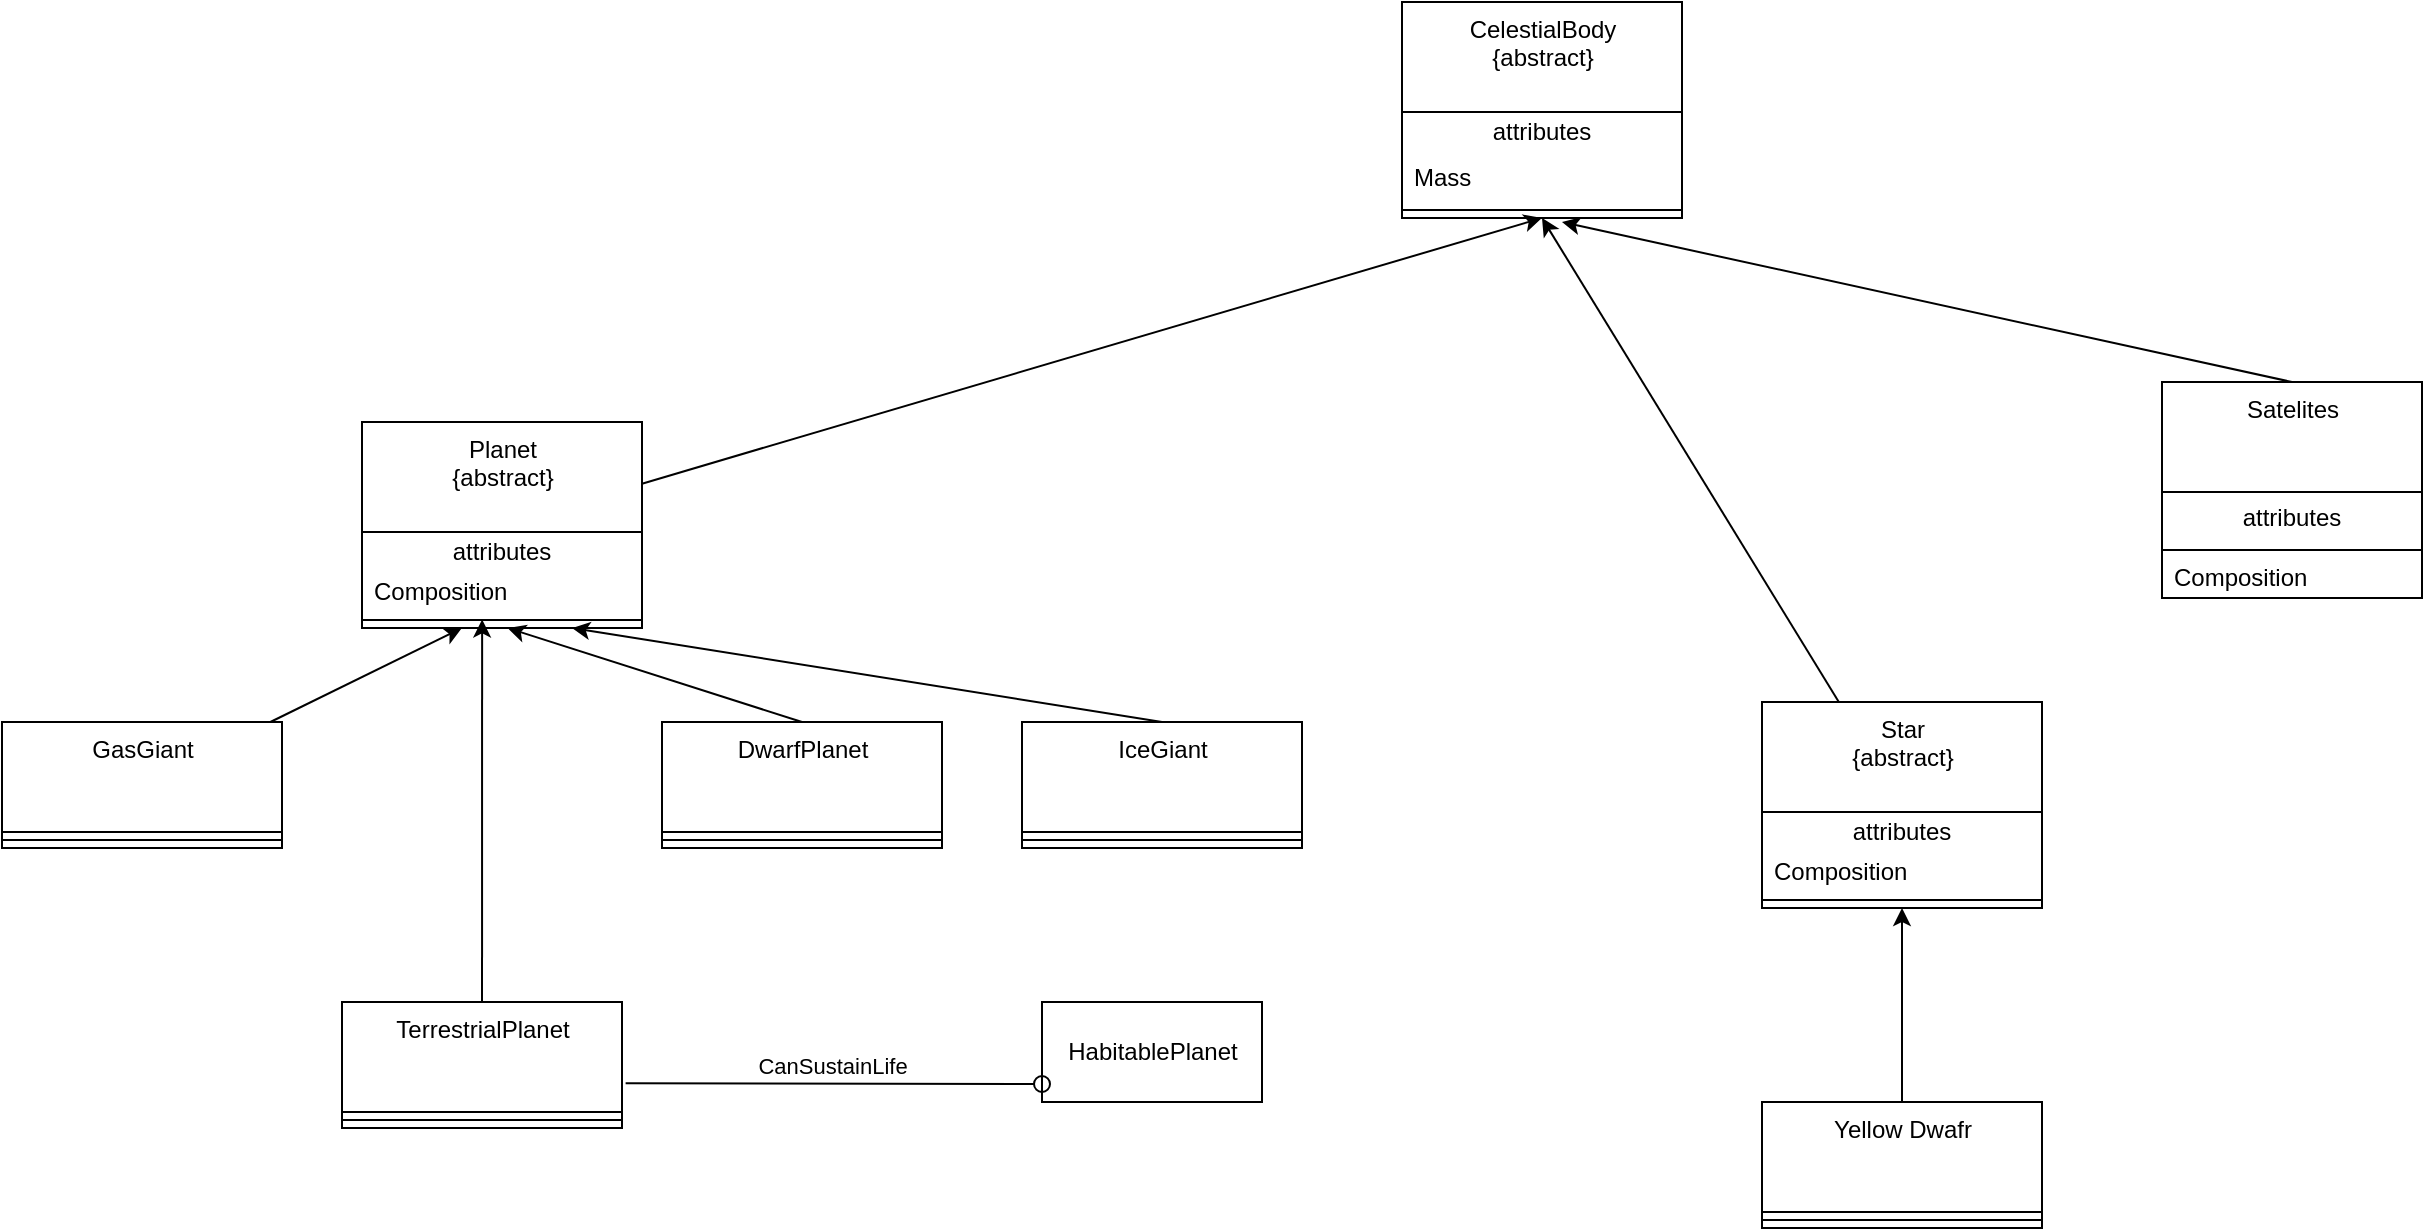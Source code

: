 <mxfile>
    <diagram id="M0UPiTCGxC718GvUWBwS" name="Page-1">
        <mxGraphModel dx="1106" dy="893" grid="0" gridSize="10" guides="1" tooltips="1" connect="1" arrows="1" fold="1" page="0" pageScale="1" pageWidth="850" pageHeight="1100" background="none" math="0" shadow="0">
            <root>
                <mxCell id="0"/>
                <mxCell id="1" parent="0"/>
                <mxCell id="2" value="CelestialBody&lt;br&gt;{abstract}" style="swimlane;fontStyle=0;align=center;verticalAlign=top;childLayout=stackLayout;horizontal=1;startSize=55;horizontalStack=0;resizeParent=1;resizeParentMax=0;resizeLast=0;collapsible=0;marginBottom=0;html=1;labelBackgroundColor=none;fontColor=default;" parent="1" vertex="1">
                    <mxGeometry x="710" y="10" width="140" height="108" as="geometry"/>
                </mxCell>
                <mxCell id="3" value="attributes" style="text;html=1;strokeColor=none;fillColor=none;align=center;verticalAlign=middle;spacingLeft=4;spacingRight=4;overflow=hidden;rotatable=0;points=[[0,0.5],[1,0.5]];portConstraint=eastwest;labelBackgroundColor=none;fontColor=default;" parent="2" vertex="1">
                    <mxGeometry y="55" width="140" height="20" as="geometry"/>
                </mxCell>
                <mxCell id="4" value="Mass" style="text;html=1;strokeColor=none;fillColor=none;align=left;verticalAlign=middle;spacingLeft=4;spacingRight=4;overflow=hidden;rotatable=0;points=[[0,0.5],[1,0.5]];portConstraint=eastwest;labelBackgroundColor=none;fontColor=default;" parent="2" vertex="1">
                    <mxGeometry y="75" width="140" height="25" as="geometry"/>
                </mxCell>
                <mxCell id="7" value="" style="line;strokeWidth=1;fillColor=none;align=left;verticalAlign=middle;spacingTop=-1;spacingLeft=3;spacingRight=3;rotatable=0;labelPosition=right;points=[];portConstraint=eastwest;labelBackgroundColor=none;fontColor=default;" parent="2" vertex="1">
                    <mxGeometry y="100" width="140" height="8" as="geometry"/>
                </mxCell>
                <mxCell id="46" style="edgeStyle=none;html=1;entryX=0.5;entryY=1;entryDx=0;entryDy=0;labelBackgroundColor=none;fontColor=default;" parent="1" source="10" target="2" edge="1">
                    <mxGeometry relative="1" as="geometry">
                        <mxPoint x="560" y="170" as="targetPoint"/>
                    </mxGeometry>
                </mxCell>
                <mxCell id="10" value="Planet&lt;br&gt;{abstract}" style="swimlane;fontStyle=0;align=center;verticalAlign=top;childLayout=stackLayout;horizontal=1;startSize=55;horizontalStack=0;resizeParent=1;resizeParentMax=0;resizeLast=0;collapsible=0;marginBottom=0;html=1;labelBackgroundColor=none;fontColor=default;" parent="1" vertex="1">
                    <mxGeometry x="190" y="220" width="140" height="103" as="geometry"/>
                </mxCell>
                <mxCell id="11" value="attributes" style="text;html=1;strokeColor=none;fillColor=none;align=center;verticalAlign=middle;spacingLeft=4;spacingRight=4;overflow=hidden;rotatable=0;points=[[0,0.5],[1,0.5]];portConstraint=eastwest;labelBackgroundColor=none;fontColor=default;" parent="10" vertex="1">
                    <mxGeometry y="55" width="140" height="20" as="geometry"/>
                </mxCell>
                <mxCell id="12" value="Composition" style="text;html=1;strokeColor=none;fillColor=none;align=left;verticalAlign=middle;spacingLeft=4;spacingRight=4;overflow=hidden;rotatable=0;points=[[0,0.5],[1,0.5]];portConstraint=eastwest;labelBackgroundColor=none;fontColor=default;" parent="10" vertex="1">
                    <mxGeometry y="75" width="140" height="20" as="geometry"/>
                </mxCell>
                <mxCell id="15" value="" style="line;strokeWidth=1;fillColor=none;align=left;verticalAlign=middle;spacingTop=-1;spacingLeft=3;spacingRight=3;rotatable=0;labelPosition=right;points=[];portConstraint=eastwest;labelBackgroundColor=none;fontColor=default;" parent="10" vertex="1">
                    <mxGeometry y="95" width="140" height="8" as="geometry"/>
                </mxCell>
                <mxCell id="51" style="edgeStyle=none;html=1;entryX=0.357;entryY=1;entryDx=0;entryDy=0;entryPerimeter=0;labelBackgroundColor=none;fontColor=default;" parent="1" source="18" target="15" edge="1">
                    <mxGeometry relative="1" as="geometry"/>
                </mxCell>
                <mxCell id="18" value="GasGiant" style="swimlane;fontStyle=0;align=center;verticalAlign=top;childLayout=stackLayout;horizontal=1;startSize=55;horizontalStack=0;resizeParent=1;resizeParentMax=0;resizeLast=0;collapsible=0;marginBottom=0;html=1;labelBackgroundColor=none;fontColor=default;" parent="1" vertex="1">
                    <mxGeometry x="10" y="370" width="140" height="63" as="geometry"/>
                </mxCell>
                <mxCell id="21" value="" style="line;strokeWidth=1;fillColor=none;align=left;verticalAlign=middle;spacingTop=-1;spacingLeft=3;spacingRight=3;rotatable=0;labelPosition=right;points=[];portConstraint=eastwest;labelBackgroundColor=none;fontColor=default;" parent="18" vertex="1">
                    <mxGeometry y="55" width="140" height="8" as="geometry"/>
                </mxCell>
                <mxCell id="52" style="edgeStyle=none;html=1;entryX=0.429;entryY=0.464;entryDx=0;entryDy=0;entryPerimeter=0;labelBackgroundColor=none;fontColor=default;" parent="1" source="22" target="15" edge="1">
                    <mxGeometry relative="1" as="geometry"/>
                </mxCell>
                <mxCell id="22" value="TerrestrialPlanet" style="swimlane;fontStyle=0;align=center;verticalAlign=top;childLayout=stackLayout;horizontal=1;startSize=55;horizontalStack=0;resizeParent=1;resizeParentMax=0;resizeLast=0;collapsible=0;marginBottom=0;html=1;labelBackgroundColor=none;fontColor=default;" parent="1" vertex="1">
                    <mxGeometry x="180" y="510" width="140" height="63" as="geometry"/>
                </mxCell>
                <mxCell id="25" value="" style="line;strokeWidth=1;fillColor=none;align=left;verticalAlign=middle;spacingTop=-1;spacingLeft=3;spacingRight=3;rotatable=0;labelPosition=right;points=[];portConstraint=eastwest;labelBackgroundColor=none;fontColor=default;" parent="22" vertex="1">
                    <mxGeometry y="55" width="140" height="8" as="geometry"/>
                </mxCell>
                <mxCell id="47" style="edgeStyle=none;html=1;entryX=0.5;entryY=1;entryDx=0;entryDy=0;labelBackgroundColor=none;fontColor=default;" parent="1" source="26" target="2" edge="1">
                    <mxGeometry relative="1" as="geometry">
                        <mxPoint x="620" y="130" as="targetPoint"/>
                    </mxGeometry>
                </mxCell>
                <mxCell id="26" value="Star&lt;br&gt;{abstract}" style="swimlane;fontStyle=0;align=center;verticalAlign=top;childLayout=stackLayout;horizontal=1;startSize=55;horizontalStack=0;resizeParent=1;resizeParentMax=0;resizeLast=0;collapsible=0;marginBottom=0;html=1;labelBackgroundColor=none;fontColor=default;" parent="1" vertex="1">
                    <mxGeometry x="890" y="360" width="140" height="103" as="geometry"/>
                </mxCell>
                <mxCell id="27" value="attributes" style="text;html=1;strokeColor=none;fillColor=none;align=center;verticalAlign=middle;spacingLeft=4;spacingRight=4;overflow=hidden;rotatable=0;points=[[0,0.5],[1,0.5]];portConstraint=eastwest;labelBackgroundColor=none;fontColor=default;" parent="26" vertex="1">
                    <mxGeometry y="55" width="140" height="20" as="geometry"/>
                </mxCell>
                <mxCell id="28" value="Composition" style="text;html=1;strokeColor=none;fillColor=none;align=left;verticalAlign=middle;spacingLeft=4;spacingRight=4;overflow=hidden;rotatable=0;points=[[0,0.5],[1,0.5]];portConstraint=eastwest;labelBackgroundColor=none;fontColor=default;" parent="26" vertex="1">
                    <mxGeometry y="75" width="140" height="20" as="geometry"/>
                </mxCell>
                <mxCell id="29" value="" style="line;strokeWidth=1;fillColor=none;align=left;verticalAlign=middle;spacingTop=-1;spacingLeft=3;spacingRight=3;rotatable=0;labelPosition=right;points=[];portConstraint=eastwest;labelBackgroundColor=none;fontColor=default;" parent="26" vertex="1">
                    <mxGeometry y="95" width="140" height="8" as="geometry"/>
                </mxCell>
                <mxCell id="48" style="edgeStyle=none;html=1;exitX=0.5;exitY=0;exitDx=0;exitDy=0;labelBackgroundColor=none;fontColor=default;" parent="1" source="30" edge="1">
                    <mxGeometry relative="1" as="geometry">
                        <mxPoint x="790" y="120" as="targetPoint"/>
                    </mxGeometry>
                </mxCell>
                <mxCell id="30" value="Satelites&lt;br&gt;" style="swimlane;fontStyle=0;align=center;verticalAlign=top;childLayout=stackLayout;horizontal=1;startSize=55;horizontalStack=0;resizeParent=1;resizeParentMax=0;resizeLast=0;collapsible=0;marginBottom=0;html=1;labelBackgroundColor=none;fontColor=default;" parent="1" vertex="1">
                    <mxGeometry x="1090" y="200" width="130" height="108" as="geometry"/>
                </mxCell>
                <mxCell id="31" value="attributes" style="text;html=1;strokeColor=none;fillColor=none;align=center;verticalAlign=middle;spacingLeft=4;spacingRight=4;overflow=hidden;rotatable=0;points=[[0,0.5],[1,0.5]];portConstraint=eastwest;labelBackgroundColor=none;fontColor=default;" parent="30" vertex="1">
                    <mxGeometry y="55" width="130" height="25" as="geometry"/>
                </mxCell>
                <mxCell id="33" value="" style="line;strokeWidth=1;fillColor=none;align=left;verticalAlign=middle;spacingTop=-1;spacingLeft=3;spacingRight=3;rotatable=0;labelPosition=right;points=[];portConstraint=eastwest;labelBackgroundColor=none;fontColor=default;" parent="30" vertex="1">
                    <mxGeometry y="80" width="130" height="8" as="geometry"/>
                </mxCell>
                <mxCell id="32" value="Composition" style="text;html=1;strokeColor=none;fillColor=none;align=left;verticalAlign=middle;spacingLeft=4;spacingRight=4;overflow=hidden;rotatable=0;points=[[0,0.5],[1,0.5]];portConstraint=eastwest;labelBackgroundColor=none;fontColor=default;" parent="30" vertex="1">
                    <mxGeometry y="88" width="130" height="20" as="geometry"/>
                </mxCell>
                <mxCell id="53" style="edgeStyle=none;html=1;entryX=0.52;entryY=1;entryDx=0;entryDy=0;entryPerimeter=0;exitX=0.5;exitY=0;exitDx=0;exitDy=0;labelBackgroundColor=none;fontColor=default;" parent="1" source="34" target="15" edge="1">
                    <mxGeometry relative="1" as="geometry"/>
                </mxCell>
                <mxCell id="34" value="DwarfPlanet&lt;br&gt;" style="swimlane;fontStyle=0;align=center;verticalAlign=top;childLayout=stackLayout;horizontal=1;startSize=55;horizontalStack=0;resizeParent=1;resizeParentMax=0;resizeLast=0;collapsible=0;marginBottom=0;html=1;labelBackgroundColor=none;fontColor=default;" parent="1" vertex="1">
                    <mxGeometry x="340" y="370" width="140" height="63" as="geometry"/>
                </mxCell>
                <mxCell id="37" value="" style="line;strokeWidth=1;fillColor=none;align=left;verticalAlign=middle;spacingTop=-1;spacingLeft=3;spacingRight=3;rotatable=0;labelPosition=right;points=[];portConstraint=eastwest;labelBackgroundColor=none;fontColor=default;" parent="34" vertex="1">
                    <mxGeometry y="55" width="140" height="8" as="geometry"/>
                </mxCell>
                <mxCell id="54" style="edgeStyle=none;html=1;entryX=0.75;entryY=1;entryDx=0;entryDy=0;exitX=0.5;exitY=0;exitDx=0;exitDy=0;labelBackgroundColor=none;fontColor=default;" parent="1" source="38" target="10" edge="1">
                    <mxGeometry relative="1" as="geometry"/>
                </mxCell>
                <mxCell id="38" value="IceGiant&lt;br&gt;" style="swimlane;fontStyle=0;align=center;verticalAlign=top;childLayout=stackLayout;horizontal=1;startSize=55;horizontalStack=0;resizeParent=1;resizeParentMax=0;resizeLast=0;collapsible=0;marginBottom=0;html=1;labelBackgroundColor=none;fontColor=default;" parent="1" vertex="1">
                    <mxGeometry x="520" y="370" width="140" height="63" as="geometry"/>
                </mxCell>
                <mxCell id="41" value="" style="line;strokeWidth=1;fillColor=none;align=left;verticalAlign=middle;spacingTop=-1;spacingLeft=3;spacingRight=3;rotatable=0;labelPosition=right;points=[];portConstraint=eastwest;labelBackgroundColor=none;fontColor=default;" parent="38" vertex="1">
                    <mxGeometry y="55" width="140" height="8" as="geometry"/>
                </mxCell>
                <mxCell id="50" style="edgeStyle=none;html=1;entryX=0.5;entryY=1;entryDx=0;entryDy=0;labelBackgroundColor=none;fontColor=default;" parent="1" source="42" target="26" edge="1">
                    <mxGeometry relative="1" as="geometry">
                        <mxPoint x="780" y="600" as="targetPoint"/>
                    </mxGeometry>
                </mxCell>
                <mxCell id="42" value="Yellow Dwafr" style="swimlane;fontStyle=0;align=center;verticalAlign=top;childLayout=stackLayout;horizontal=1;startSize=55;horizontalStack=0;resizeParent=1;resizeParentMax=0;resizeLast=0;collapsible=0;marginBottom=0;html=1;labelBackgroundColor=none;fontColor=default;" parent="1" vertex="1">
                    <mxGeometry x="890" y="560" width="140" height="63" as="geometry"/>
                </mxCell>
                <mxCell id="45" value="" style="line;strokeWidth=1;fillColor=none;align=left;verticalAlign=middle;spacingTop=-1;spacingLeft=3;spacingRight=3;rotatable=0;labelPosition=right;points=[];portConstraint=eastwest;labelBackgroundColor=none;fontColor=default;" parent="42" vertex="1">
                    <mxGeometry y="55" width="140" height="8" as="geometry"/>
                </mxCell>
                <mxCell id="57" value="HabitablePlanet" style="html=1;labelBackgroundColor=none;fontColor=default;" parent="1" vertex="1">
                    <mxGeometry x="530" y="510" width="110" height="50" as="geometry"/>
                </mxCell>
                <mxCell id="58" value="" style="html=1;verticalAlign=bottom;labelBackgroundColor=none;endArrow=oval;endFill=0;endSize=8;exitX=1.013;exitY=0.645;exitDx=0;exitDy=0;exitPerimeter=0;fontColor=default;" parent="1" source="22" edge="1">
                    <mxGeometry width="160" relative="1" as="geometry">
                        <mxPoint x="360" y="549" as="sourcePoint"/>
                        <mxPoint x="530" y="551" as="targetPoint"/>
                    </mxGeometry>
                </mxCell>
                <mxCell id="59" value="CanSustainLife" style="edgeLabel;html=1;align=center;verticalAlign=middle;resizable=0;points=[];labelBackgroundColor=none;fontColor=default;" parent="58" vertex="1" connectable="0">
                    <mxGeometry x="-0.425" y="-3" relative="1" as="geometry">
                        <mxPoint x="43" y="-12" as="offset"/>
                    </mxGeometry>
                </mxCell>
            </root>
        </mxGraphModel>
    </diagram>
</mxfile>